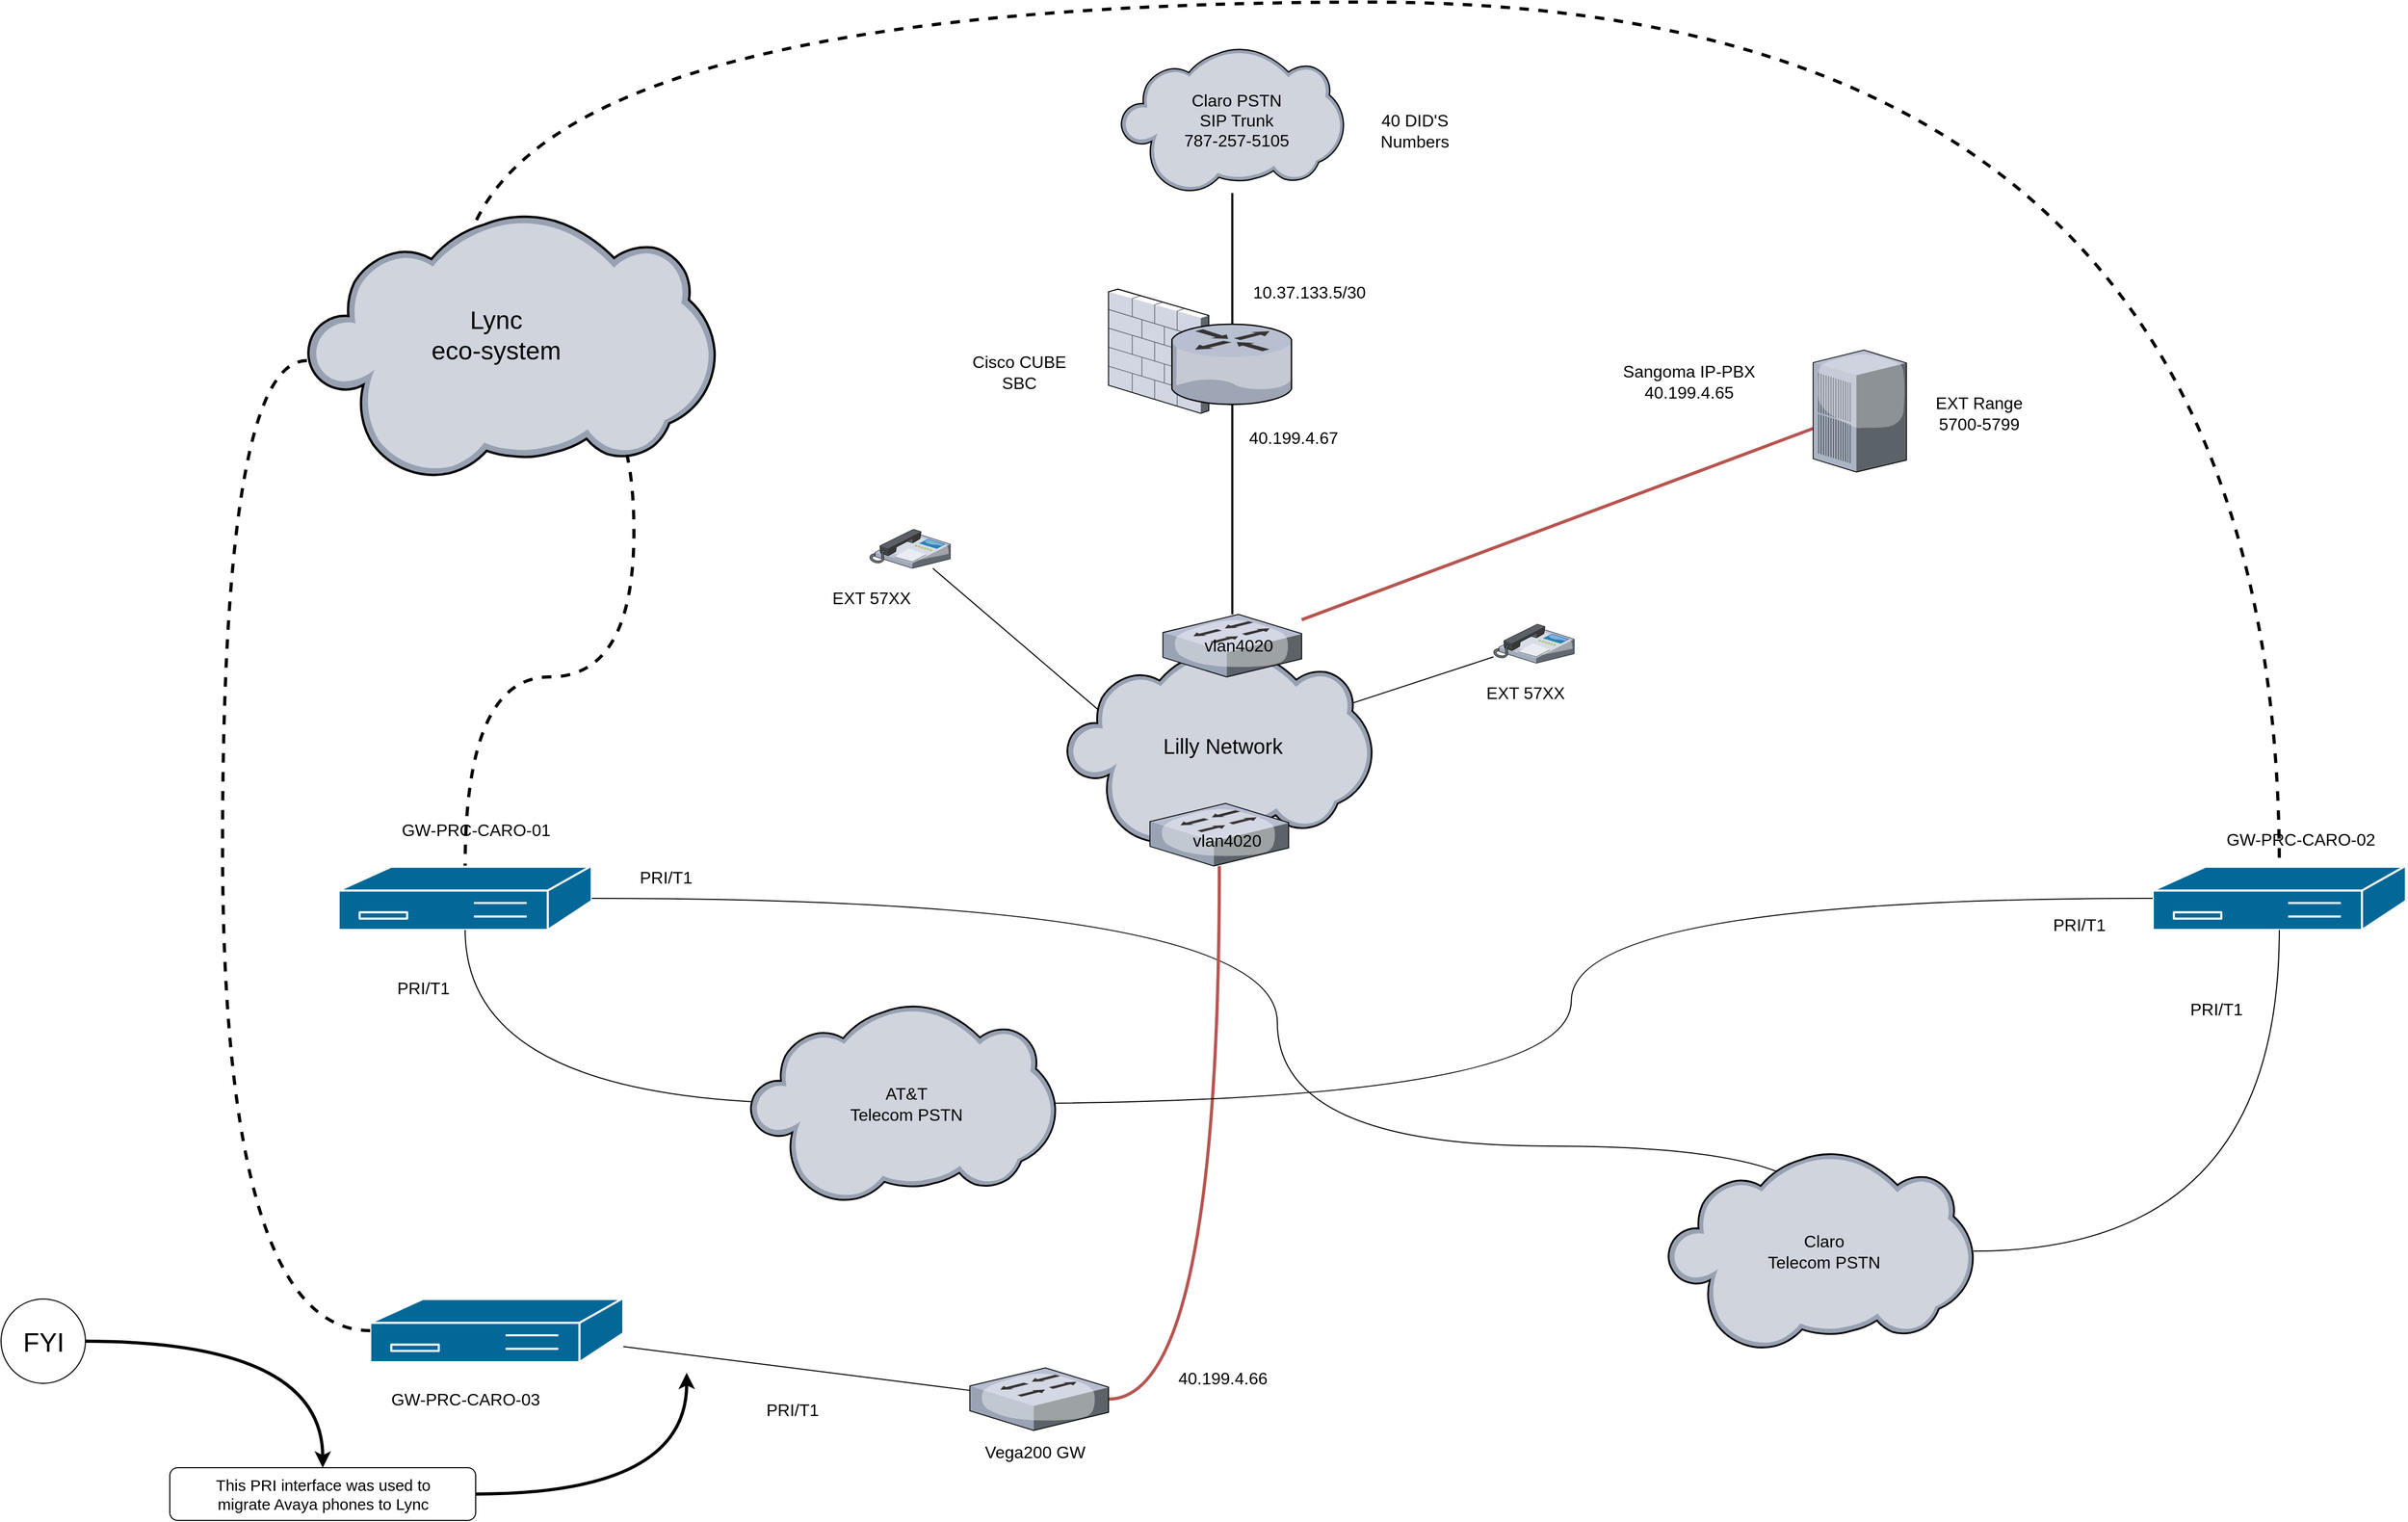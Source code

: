 <mxfile version="14.1.9" type="github">
  <diagram name="Page-1" id="e3a06f82-3646-2815-327d-82caf3d4e204">
    <mxGraphModel dx="3356" dy="1816" grid="1" gridSize="10" guides="1" tooltips="1" connect="1" arrows="1" fold="1" page="1" pageScale="1.5" pageWidth="1700" pageHeight="1100" background="none" math="0" shadow="0">
      <root>
        <mxCell id="0" style=";html=1;" />
        <mxCell id="1" style=";html=1;" parent="0" />
        <mxCell id="2gC9s2rack67uk8PMBhe-48" style="edgeStyle=orthogonalEdgeStyle;curved=1;rounded=0;orthogonalLoop=1;jettySize=auto;html=1;endArrow=none;endFill=0;strokeWidth=3;fontSize=16;dashed=1;" edge="1" parent="1" source="2gC9s2rack67uk8PMBhe-42" target="2gC9s2rack67uk8PMBhe-9">
          <mxGeometry relative="1" as="geometry">
            <Array as="points">
              <mxPoint x="535" y="80" />
              <mxPoint x="2260" y="80" />
            </Array>
          </mxGeometry>
        </mxCell>
        <mxCell id="2gC9s2rack67uk8PMBhe-50" style="edgeStyle=orthogonalEdgeStyle;curved=1;rounded=0;orthogonalLoop=1;jettySize=auto;html=1;endArrow=none;endFill=0;strokeWidth=3;fontSize=16;dashed=1;" edge="1" parent="1" source="2gC9s2rack67uk8PMBhe-42" target="2gC9s2rack67uk8PMBhe-7">
          <mxGeometry relative="1" as="geometry">
            <Array as="points">
              <mxPoint x="700" y="445" />
              <mxPoint x="700" y="720" />
              <mxPoint x="540" y="720" />
            </Array>
          </mxGeometry>
        </mxCell>
        <mxCell id="2gC9s2rack67uk8PMBhe-40" value="" style="group;fontSize=19;" vertex="1" connectable="0" parent="1">
          <mxGeometry x="390" y="280" width="400" height="278.58" as="geometry" />
        </mxCell>
        <mxCell id="2gC9s2rack67uk8PMBhe-41" value="" style="verticalLabelPosition=bottom;aspect=fixed;html=1;verticalAlign=top;strokeColor=none;align=center;outlineConnect=0;shape=mxgraph.citrix.cloud;" vertex="1" parent="2gC9s2rack67uk8PMBhe-40">
          <mxGeometry width="387.325" height="252.776" as="geometry" />
        </mxCell>
        <mxCell id="2gC9s2rack67uk8PMBhe-42" value="&lt;div style=&quot;font-size: 24px;&quot;&gt;Lync&lt;/div&gt;&lt;div style=&quot;font-size: 24px;&quot;&gt; eco-system&lt;/div&gt;" style="text;html=1;align=center;verticalAlign=middle;resizable=0;points=[];autosize=1;fontSize=24;" vertex="1" parent="2gC9s2rack67uk8PMBhe-40">
          <mxGeometry x="88.649" y="76.316" width="180" height="80" as="geometry" />
        </mxCell>
        <mxCell id="6a7d8f32e03d9370-51" style="edgeStyle=none;rounded=0;html=1;startSize=10;endSize=10;jettySize=auto;orthogonalLoop=1;fontSize=14;endArrow=none;endFill=0;strokeWidth=3;fillColor=#f8cecc;strokeColor=#b85450;" parent="1" source="sF7BfKBR3R4_CQybX4fq-12" target="sF7BfKBR3R4_CQybX4fq-11" edge="1">
          <mxGeometry relative="1" as="geometry">
            <mxPoint x="1420" y="370" as="sourcePoint" />
            <mxPoint x="1600" y="378.801" as="targetPoint" />
          </mxGeometry>
        </mxCell>
        <mxCell id="sF7BfKBR3R4_CQybX4fq-2" value="" style="verticalLabelPosition=bottom;aspect=fixed;html=1;verticalAlign=top;strokeColor=none;align=center;outlineConnect=0;shape=mxgraph.citrix.cloud;" parent="1" vertex="1">
          <mxGeometry x="1161.52" y="123" width="211.62" height="138.1" as="geometry" />
        </mxCell>
        <mxCell id="sF7BfKBR3R4_CQybX4fq-24" style="rounded=0;orthogonalLoop=1;jettySize=auto;html=1;fontSize=16;entryX=0.086;entryY=1.168;entryDx=0;entryDy=0;entryPerimeter=0;" parent="1" source="sF7BfKBR3R4_CQybX4fq-10" target="sF7BfKBR3R4_CQybX4fq-14" edge="1">
          <mxGeometry relative="1" as="geometry">
            <mxPoint x="820" y="650" as="targetPoint" />
          </mxGeometry>
        </mxCell>
        <mxCell id="sF7BfKBR3R4_CQybX4fq-10" value="" style="verticalLabelPosition=bottom;aspect=fixed;html=1;verticalAlign=top;strokeColor=none;align=center;outlineConnect=0;shape=mxgraph.citrix.ip_phone;" parent="1" vertex="1">
          <mxGeometry x="923.5" y="580" width="76.5" height="37" as="geometry" />
        </mxCell>
        <mxCell id="sF7BfKBR3R4_CQybX4fq-11" value="" style="verticalLabelPosition=bottom;aspect=fixed;html=1;verticalAlign=top;strokeColor=none;align=center;outlineConnect=0;shape=mxgraph.citrix.pbx_server;" parent="1" vertex="1">
          <mxGeometry x="1818.04" y="410.0" width="88.46" height="115.68" as="geometry" />
        </mxCell>
        <mxCell id="sF7BfKBR3R4_CQybX4fq-15" value="&lt;div&gt;Claro PSTN&lt;/div&gt;&lt;div&gt;SIP Trunk&lt;/div&gt;787-257-5105" style="text;html=1;resizable=0;autosize=1;align=center;verticalAlign=middle;points=[];fillColor=none;strokeColor=none;rounded=0;fontSize=16;" parent="1" vertex="1">
          <mxGeometry x="1196.25" y="152.05" width="150" height="80" as="geometry" />
        </mxCell>
        <mxCell id="sF7BfKBR3R4_CQybX4fq-17" value="&lt;div&gt;Sangoma IP-PBX&lt;/div&gt;&lt;div&gt;40.199.4.65&lt;br&gt;&lt;/div&gt;" style="text;html=1;resizable=0;autosize=1;align=center;verticalAlign=middle;points=[];fillColor=none;strokeColor=none;rounded=0;fontSize=16;rotation=0;" parent="1" vertex="1">
          <mxGeometry x="1610" y="410" width="180" height="60" as="geometry" />
        </mxCell>
        <mxCell id="sF7BfKBR3R4_CQybX4fq-18" value="&lt;div&gt;Cisco CUBE&lt;/div&gt;&lt;div&gt;SBC&lt;br&gt;&lt;/div&gt;" style="text;html=1;resizable=0;autosize=1;align=center;verticalAlign=middle;points=[];fillColor=none;strokeColor=none;rounded=0;fontSize=16;rotation=0;" parent="1" vertex="1">
          <mxGeometry x="1000" y="401.3" width="130" height="60" as="geometry" />
        </mxCell>
        <mxCell id="sF7BfKBR3R4_CQybX4fq-21" value="" style="group" parent="1" vertex="1" connectable="0">
          <mxGeometry x="1150" y="352.2" width="174.66" height="117.8" as="geometry" />
        </mxCell>
        <mxCell id="sF7BfKBR3R4_CQybX4fq-7" value="" style="verticalLabelPosition=bottom;aspect=fixed;html=1;verticalAlign=top;strokeColor=none;shape=mxgraph.citrix.firewall;fillColor=#66B2FF;gradientColor=#0066CC;fontSize=14;" parent="sF7BfKBR3R4_CQybX4fq-21" vertex="1">
          <mxGeometry width="95" height="117.8" as="geometry" />
        </mxCell>
        <mxCell id="sF7BfKBR3R4_CQybX4fq-19" value="" style="verticalLabelPosition=bottom;aspect=fixed;html=1;verticalAlign=top;strokeColor=none;align=center;outlineConnect=0;shape=mxgraph.citrix.router;fontSize=16;" parent="sF7BfKBR3R4_CQybX4fq-21" vertex="1">
          <mxGeometry x="60" y="33.26" width="114.66" height="76.09" as="geometry" />
        </mxCell>
        <mxCell id="sF7BfKBR3R4_CQybX4fq-29" style="edgeStyle=none;rounded=0;orthogonalLoop=1;jettySize=auto;html=1;endArrow=none;endFill=0;strokeWidth=2;fontSize=16;" parent="1" source="sF7BfKBR3R4_CQybX4fq-12" target="sF7BfKBR3R4_CQybX4fq-19" edge="1">
          <mxGeometry relative="1" as="geometry" />
        </mxCell>
        <mxCell id="sF7BfKBR3R4_CQybX4fq-27" style="edgeStyle=none;rounded=0;orthogonalLoop=1;jettySize=auto;html=1;fontSize=16;" parent="1" source="sF7BfKBR3R4_CQybX4fq-26" target="sF7BfKBR3R4_CQybX4fq-14" edge="1">
          <mxGeometry relative="1" as="geometry" />
        </mxCell>
        <mxCell id="sF7BfKBR3R4_CQybX4fq-26" value="" style="verticalLabelPosition=bottom;aspect=fixed;html=1;verticalAlign=top;strokeColor=none;align=center;outlineConnect=0;shape=mxgraph.citrix.ip_phone;" parent="1" vertex="1">
          <mxGeometry x="1515" y="670" width="76.5" height="37" as="geometry" />
        </mxCell>
        <mxCell id="sF7BfKBR3R4_CQybX4fq-28" style="edgeStyle=none;rounded=0;orthogonalLoop=1;jettySize=auto;html=1;endArrow=none;endFill=0;strokeWidth=2;fontSize=16;" parent="1" source="sF7BfKBR3R4_CQybX4fq-19" target="sF7BfKBR3R4_CQybX4fq-2" edge="1">
          <mxGeometry relative="1" as="geometry" />
        </mxCell>
        <mxCell id="2gC9s2rack67uk8PMBhe-7" value="" style="shape=mxgraph.cisco.controllers_and_modules.3174_(desktop)_cluster_controller;html=1;pointerEvents=1;dashed=0;fillColor=#036897;strokeColor=#ffffff;strokeWidth=2;verticalLabelPosition=bottom;verticalAlign=top;align=center;outlineConnect=0;" vertex="1" parent="1">
          <mxGeometry x="420" y="900" width="240" height="60" as="geometry" />
        </mxCell>
        <mxCell id="2gC9s2rack67uk8PMBhe-8" value="" style="shape=mxgraph.cisco.controllers_and_modules.3174_(desktop)_cluster_controller;html=1;pointerEvents=1;dashed=0;fillColor=#036897;strokeColor=#ffffff;strokeWidth=2;verticalLabelPosition=bottom;verticalAlign=top;align=center;outlineConnect=0;" vertex="1" parent="1">
          <mxGeometry x="450" y="1310" width="240" height="60" as="geometry" />
        </mxCell>
        <mxCell id="2gC9s2rack67uk8PMBhe-9" value="" style="shape=mxgraph.cisco.controllers_and_modules.3174_(desktop)_cluster_controller;html=1;pointerEvents=1;dashed=0;fillColor=#036897;strokeColor=#ffffff;strokeWidth=2;verticalLabelPosition=bottom;verticalAlign=top;align=center;outlineConnect=0;" vertex="1" parent="1">
          <mxGeometry x="2140" y="900.0" width="240" height="60" as="geometry" />
        </mxCell>
        <mxCell id="2gC9s2rack67uk8PMBhe-11" value="&lt;div&gt;40 DID&#39;S&lt;/div&gt;&lt;div&gt;Numbers&lt;br&gt;&lt;/div&gt;" style="text;html=1;resizable=0;autosize=1;align=center;verticalAlign=middle;points=[];fillColor=none;strokeColor=none;rounded=0;fontSize=16;" vertex="1" parent="1">
          <mxGeometry x="1390" y="172.05" width="100" height="60" as="geometry" />
        </mxCell>
        <mxCell id="2gC9s2rack67uk8PMBhe-12" value="10.37.133.5/30" style="text;html=1;resizable=0;autosize=1;align=center;verticalAlign=middle;points=[];fillColor=none;strokeColor=none;rounded=0;fontSize=16;" vertex="1" parent="1">
          <mxGeometry x="1260" y="340" width="160" height="30" as="geometry" />
        </mxCell>
        <mxCell id="2gC9s2rack67uk8PMBhe-13" style="edgeStyle=orthogonalEdgeStyle;curved=1;rounded=0;orthogonalLoop=1;jettySize=auto;html=1;fontSize=16;endArrow=none;endFill=0;" edge="1" parent="1" source="2gC9s2rack67uk8PMBhe-6" target="2gC9s2rack67uk8PMBhe-7">
          <mxGeometry relative="1" as="geometry" />
        </mxCell>
        <mxCell id="2gC9s2rack67uk8PMBhe-14" style="edgeStyle=orthogonalEdgeStyle;curved=1;rounded=0;orthogonalLoop=1;jettySize=auto;html=1;entryX=1;entryY=0.5;entryDx=0;entryDy=0;entryPerimeter=0;endArrow=none;endFill=0;fontSize=16;" edge="1" parent="1" source="2gC9s2rack67uk8PMBhe-3" target="2gC9s2rack67uk8PMBhe-7">
          <mxGeometry relative="1" as="geometry">
            <Array as="points">
              <mxPoint x="1310" y="1165" />
              <mxPoint x="1310" y="930" />
            </Array>
          </mxGeometry>
        </mxCell>
        <mxCell id="2gC9s2rack67uk8PMBhe-15" value="EXT 57XX" style="text;html=1;resizable=0;autosize=1;align=center;verticalAlign=middle;points=[];fillColor=none;strokeColor=none;rounded=0;fontSize=16;" vertex="1" parent="1">
          <mxGeometry x="870" y="630" width="110" height="30" as="geometry" />
        </mxCell>
        <mxCell id="2gC9s2rack67uk8PMBhe-16" value="&lt;div&gt;EXT Range&lt;/div&gt;&lt;div&gt;5700-5799&lt;br&gt;&lt;/div&gt;" style="text;html=1;resizable=0;autosize=1;align=center;verticalAlign=middle;points=[];fillColor=none;strokeColor=none;rounded=0;fontSize=16;" vertex="1" parent="1">
          <mxGeometry x="1910" y="440" width="130" height="60" as="geometry" />
        </mxCell>
        <mxCell id="2gC9s2rack67uk8PMBhe-21" style="edgeStyle=none;rounded=0;orthogonalLoop=1;jettySize=auto;html=1;endArrow=none;endFill=0;fontSize=16;" edge="1" parent="1" source="2gC9s2rack67uk8PMBhe-17" target="2gC9s2rack67uk8PMBhe-8">
          <mxGeometry relative="1" as="geometry" />
        </mxCell>
        <mxCell id="2gC9s2rack67uk8PMBhe-28" style="edgeStyle=orthogonalEdgeStyle;curved=1;rounded=0;orthogonalLoop=1;jettySize=auto;html=1;endArrow=none;endFill=0;fontSize=16;strokeWidth=3;fillColor=#f8cecc;strokeColor=#b85450;" edge="1" parent="1" source="2gC9s2rack67uk8PMBhe-17" target="2gC9s2rack67uk8PMBhe-37">
          <mxGeometry relative="1" as="geometry" />
        </mxCell>
        <mxCell id="2gC9s2rack67uk8PMBhe-17" value="" style="verticalLabelPosition=bottom;aspect=fixed;html=1;verticalAlign=top;strokeColor=none;align=center;outlineConnect=0;shape=mxgraph.citrix.switch;" vertex="1" parent="1">
          <mxGeometry x="1018.5" y="1375.34" width="131.5" height="59.32" as="geometry" />
        </mxCell>
        <mxCell id="2gC9s2rack67uk8PMBhe-18" value="&lt;div&gt;Vega200 GW&lt;br&gt;&lt;/div&gt;" style="text;html=1;resizable=0;autosize=1;align=center;verticalAlign=middle;points=[];fillColor=none;strokeColor=none;rounded=0;fontSize=16;" vertex="1" parent="1">
          <mxGeometry x="1010" y="1440" width="140" height="30" as="geometry" />
        </mxCell>
        <mxCell id="2gC9s2rack67uk8PMBhe-20" value="40.199.4.66" style="text;html=1;resizable=0;autosize=1;align=center;verticalAlign=middle;points=[];fillColor=none;strokeColor=none;rounded=0;fontSize=16;" vertex="1" parent="1">
          <mxGeometry x="1192.5" y="1370" width="130" height="30" as="geometry" />
        </mxCell>
        <mxCell id="2gC9s2rack67uk8PMBhe-22" value="PRI/T1" style="text;html=1;resizable=0;autosize=1;align=center;verticalAlign=middle;points=[];fillColor=none;strokeColor=none;rounded=0;fontSize=16;" vertex="1" parent="1">
          <mxGeometry x="810" y="1400" width="80" height="30" as="geometry" />
        </mxCell>
        <mxCell id="2gC9s2rack67uk8PMBhe-25" style="edgeStyle=orthogonalEdgeStyle;curved=1;rounded=0;orthogonalLoop=1;jettySize=auto;html=1;endArrow=none;endFill=0;fontSize=16;" edge="1" parent="1" source="2gC9s2rack67uk8PMBhe-2" target="2gC9s2rack67uk8PMBhe-9">
          <mxGeometry relative="1" as="geometry" />
        </mxCell>
        <mxCell id="2gC9s2rack67uk8PMBhe-26" style="edgeStyle=orthogonalEdgeStyle;curved=1;rounded=0;orthogonalLoop=1;jettySize=auto;html=1;entryX=0;entryY=0.5;entryDx=0;entryDy=0;entryPerimeter=0;endArrow=none;endFill=0;fontSize=16;" edge="1" parent="1" source="2gC9s2rack67uk8PMBhe-6" target="2gC9s2rack67uk8PMBhe-9">
          <mxGeometry relative="1" as="geometry" />
        </mxCell>
        <mxCell id="2gC9s2rack67uk8PMBhe-1" value="" style="group;fontSize=15;" vertex="1" connectable="0" parent="1">
          <mxGeometry x="1680" y="1170" width="295" height="189.26" as="geometry" />
        </mxCell>
        <mxCell id="2gC9s2rack67uk8PMBhe-2" value="" style="verticalLabelPosition=bottom;aspect=fixed;html=1;verticalAlign=top;strokeColor=none;align=center;outlineConnect=0;shape=mxgraph.citrix.cloud;" vertex="1" parent="2gC9s2rack67uk8PMBhe-1">
          <mxGeometry width="290" height="189.26" as="geometry" />
        </mxCell>
        <mxCell id="2gC9s2rack67uk8PMBhe-3" value="&lt;div&gt;Claro&lt;/div&gt;&lt;div&gt;Telecom PSTN&lt;br&gt;&lt;/div&gt;" style="text;html=1;align=center;verticalAlign=middle;resizable=0;points=[];autosize=1;fontSize=16;" vertex="1" parent="2gC9s2rack67uk8PMBhe-1">
          <mxGeometry x="67.504" y="64.627" width="160" height="60" as="geometry" />
        </mxCell>
        <mxCell id="2gC9s2rack67uk8PMBhe-4" value="" style="group;fontSize=15;" vertex="1" connectable="0" parent="1">
          <mxGeometry x="810" y="1030" width="295" height="189.26" as="geometry" />
        </mxCell>
        <mxCell id="2gC9s2rack67uk8PMBhe-5" value="" style="verticalLabelPosition=bottom;aspect=fixed;html=1;verticalAlign=top;strokeColor=none;align=center;outlineConnect=0;shape=mxgraph.citrix.cloud;" vertex="1" parent="2gC9s2rack67uk8PMBhe-4">
          <mxGeometry width="290" height="189.26" as="geometry" />
        </mxCell>
        <mxCell id="2gC9s2rack67uk8PMBhe-6" value="&lt;div&gt;AT&amp;amp;T&lt;br&gt;&lt;/div&gt;&lt;div&gt;Telecom PSTN&lt;br&gt;&lt;/div&gt;" style="text;html=1;align=center;verticalAlign=middle;resizable=0;points=[];autosize=1;fontSize=16;" vertex="1" parent="2gC9s2rack67uk8PMBhe-4">
          <mxGeometry x="67.504" y="64.627" width="160" height="60" as="geometry" />
        </mxCell>
        <mxCell id="2gC9s2rack67uk8PMBhe-27" value="GW-PRC-CARO-03" style="text;html=1;resizable=0;autosize=1;align=center;verticalAlign=middle;points=[];fillColor=none;strokeColor=none;rounded=0;fontSize=16;" vertex="1" parent="1">
          <mxGeometry x="440" y="1390" width="200" height="30" as="geometry" />
        </mxCell>
        <mxCell id="2gC9s2rack67uk8PMBhe-29" value="GW-PRC-CARO-01" style="text;html=1;resizable=0;autosize=1;align=center;verticalAlign=middle;points=[];fillColor=none;strokeColor=none;rounded=0;fontSize=16;" vertex="1" parent="1">
          <mxGeometry x="450" y="850" width="200" height="30" as="geometry" />
        </mxCell>
        <mxCell id="2gC9s2rack67uk8PMBhe-30" value="GW-PRC-CARO-02" style="text;html=1;resizable=0;autosize=1;align=center;verticalAlign=middle;points=[];fillColor=none;strokeColor=none;rounded=0;fontSize=16;" vertex="1" parent="1">
          <mxGeometry x="2180" y="859.26" width="200" height="30" as="geometry" />
        </mxCell>
        <mxCell id="2gC9s2rack67uk8PMBhe-31" value="40.199.4.67" style="text;html=1;resizable=0;autosize=1;align=center;verticalAlign=middle;points=[];fillColor=none;strokeColor=none;rounded=0;fontSize=16;" vertex="1" parent="1">
          <mxGeometry x="1260" y="477.8" width="130" height="30" as="geometry" />
        </mxCell>
        <mxCell id="2gC9s2rack67uk8PMBhe-32" value="PRI/T1" style="text;html=1;resizable=0;autosize=1;align=center;verticalAlign=middle;points=[];fillColor=none;strokeColor=none;rounded=0;fontSize=16;" vertex="1" parent="1">
          <mxGeometry x="460" y="1000.0" width="80" height="30" as="geometry" />
        </mxCell>
        <mxCell id="2gC9s2rack67uk8PMBhe-33" value="PRI/T1" style="text;html=1;resizable=0;autosize=1;align=center;verticalAlign=middle;points=[];fillColor=none;strokeColor=none;rounded=0;fontSize=16;" vertex="1" parent="1">
          <mxGeometry x="2030" y="940.0" width="80" height="30" as="geometry" />
        </mxCell>
        <mxCell id="2gC9s2rack67uk8PMBhe-34" value="PRI/T1" style="text;html=1;resizable=0;autosize=1;align=center;verticalAlign=middle;points=[];fillColor=none;strokeColor=none;rounded=0;fontSize=16;" vertex="1" parent="1">
          <mxGeometry x="2160" y="1020.0" width="80" height="30" as="geometry" />
        </mxCell>
        <mxCell id="2gC9s2rack67uk8PMBhe-35" value="PRI/T1" style="text;html=1;resizable=0;autosize=1;align=center;verticalAlign=middle;points=[];fillColor=none;strokeColor=none;rounded=0;fontSize=16;" vertex="1" parent="1">
          <mxGeometry x="690" y="895.0" width="80" height="30" as="geometry" />
        </mxCell>
        <mxCell id="sF7BfKBR3R4_CQybX4fq-16" value="" style="group;fontSize=15;" parent="1" vertex="1" connectable="0">
          <mxGeometry x="1110" y="690.74" width="295" height="208.58" as="geometry" />
        </mxCell>
        <mxCell id="sF7BfKBR3R4_CQybX4fq-13" value="" style="verticalLabelPosition=bottom;aspect=fixed;html=1;verticalAlign=top;strokeColor=none;align=center;outlineConnect=0;shape=mxgraph.citrix.cloud;" parent="sF7BfKBR3R4_CQybX4fq-16" vertex="1">
          <mxGeometry width="290" height="189.26" as="geometry" />
        </mxCell>
        <mxCell id="sF7BfKBR3R4_CQybX4fq-14" value="&lt;font style=&quot;font-size: 20px&quot;&gt;Lilly Network&lt;/font&gt;" style="text;html=1;align=center;verticalAlign=middle;resizable=0;points=[];autosize=1;fontSize=16;" parent="sF7BfKBR3R4_CQybX4fq-16" vertex="1">
          <mxGeometry x="82.504" y="79.627" width="130" height="30" as="geometry" />
        </mxCell>
        <mxCell id="sF7BfKBR3R4_CQybX4fq-12" value="" style="verticalLabelPosition=bottom;aspect=fixed;html=1;verticalAlign=top;strokeColor=none;align=center;outlineConnect=0;shape=mxgraph.citrix.switch;" parent="sF7BfKBR3R4_CQybX4fq-16" vertex="1">
          <mxGeometry x="91.58" y="-30" width="131.5" height="59.32" as="geometry" />
        </mxCell>
        <mxCell id="2gC9s2rack67uk8PMBhe-36" value="vlan4020" style="text;html=1;resizable=0;autosize=1;align=center;verticalAlign=middle;points=[];fillColor=none;strokeColor=none;rounded=0;fontSize=16;" vertex="1" parent="sF7BfKBR3R4_CQybX4fq-16">
          <mxGeometry x="112.5" y="-15.34" width="100" height="30" as="geometry" />
        </mxCell>
        <mxCell id="2gC9s2rack67uk8PMBhe-37" value="" style="verticalLabelPosition=bottom;aspect=fixed;html=1;verticalAlign=top;strokeColor=none;align=center;outlineConnect=0;shape=mxgraph.citrix.switch;" vertex="1" parent="sF7BfKBR3R4_CQybX4fq-16">
          <mxGeometry x="79.25" y="149.26" width="131.5" height="59.32" as="geometry" />
        </mxCell>
        <mxCell id="2gC9s2rack67uk8PMBhe-38" value="vlan4020" style="text;html=1;resizable=0;autosize=1;align=center;verticalAlign=middle;points=[];fillColor=none;strokeColor=none;rounded=0;fontSize=16;" vertex="1" parent="sF7BfKBR3R4_CQybX4fq-16">
          <mxGeometry x="102.39" y="169.26" width="100" height="30" as="geometry" />
        </mxCell>
        <mxCell id="2gC9s2rack67uk8PMBhe-39" value="EXT 57XX" style="text;html=1;resizable=0;autosize=1;align=center;verticalAlign=middle;points=[];fillColor=none;strokeColor=none;rounded=0;fontSize=16;" vertex="1" parent="1">
          <mxGeometry x="1490" y="720" width="110" height="30" as="geometry" />
        </mxCell>
        <mxCell id="2gC9s2rack67uk8PMBhe-47" style="edgeStyle=orthogonalEdgeStyle;curved=1;rounded=0;orthogonalLoop=1;jettySize=auto;html=1;endArrow=none;endFill=0;strokeWidth=3;fontSize=16;dashed=1;" edge="1" parent="1" source="2gC9s2rack67uk8PMBhe-41" target="2gC9s2rack67uk8PMBhe-8">
          <mxGeometry relative="1" as="geometry">
            <Array as="points">
              <mxPoint x="310" y="420" />
              <mxPoint x="310" y="1340" />
            </Array>
          </mxGeometry>
        </mxCell>
        <mxCell id="2gC9s2rack67uk8PMBhe-52" style="edgeStyle=orthogonalEdgeStyle;curved=1;rounded=0;orthogonalLoop=1;jettySize=auto;html=1;endArrow=classic;endFill=1;strokeWidth=3;fontSize=15;" edge="1" parent="1" source="2gC9s2rack67uk8PMBhe-51">
          <mxGeometry relative="1" as="geometry">
            <mxPoint x="750" y="1380" as="targetPoint" />
          </mxGeometry>
        </mxCell>
        <mxCell id="2gC9s2rack67uk8PMBhe-51" value="&lt;div style=&quot;font-size: 15px;&quot;&gt;This PRI interface was used to&lt;/div&gt;&lt;div style=&quot;font-size: 15px;&quot;&gt; migrate Avaya phones to Lync&lt;/div&gt;" style="text;html=1;resizable=0;autosize=1;align=center;verticalAlign=middle;points=[];fillColor=none;rounded=1;fontSize=15;strokeColor=#000000;glass=1;" vertex="1" parent="1">
          <mxGeometry x="260" y="1470" width="290" height="50" as="geometry" />
        </mxCell>
        <mxCell id="2gC9s2rack67uk8PMBhe-54" value="" style="edgeStyle=orthogonalEdgeStyle;curved=1;rounded=0;orthogonalLoop=1;jettySize=auto;html=1;endArrow=classic;endFill=1;strokeWidth=3;fontSize=25;" edge="1" parent="1" source="2gC9s2rack67uk8PMBhe-53" target="2gC9s2rack67uk8PMBhe-51">
          <mxGeometry relative="1" as="geometry" />
        </mxCell>
        <mxCell id="2gC9s2rack67uk8PMBhe-56" value="" style="group" vertex="1" connectable="0" parent="1">
          <mxGeometry x="100" y="1310" width="80" height="80" as="geometry" />
        </mxCell>
        <mxCell id="2gC9s2rack67uk8PMBhe-55" value="" style="ellipse;whiteSpace=wrap;html=1;aspect=fixed;rounded=1;glass=1;strokeColor=#000000;fontSize=25;" vertex="1" parent="2gC9s2rack67uk8PMBhe-56">
          <mxGeometry width="80" height="80" as="geometry" />
        </mxCell>
        <mxCell id="2gC9s2rack67uk8PMBhe-53" value="FYI" style="text;html=1;resizable=0;autosize=1;align=center;verticalAlign=middle;points=[];fillColor=none;rounded=0;fontSize=25;perimeterSpacing=3;" vertex="1" parent="2gC9s2rack67uk8PMBhe-56">
          <mxGeometry x="5" y="15" width="70" height="50" as="geometry" />
        </mxCell>
      </root>
    </mxGraphModel>
  </diagram>
</mxfile>
